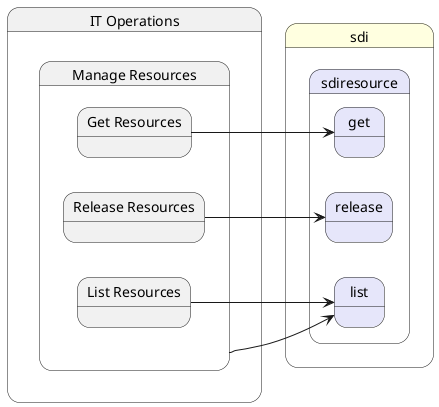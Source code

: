 @startuml
left to right direction



state "IT Operations" as ITOperations {
    state "Manage Resources" as ITOperationsManageResources {
    }
}
state "sdi" as sdi #lightyellow {
state "resource" as sdiresource #lightyellow {
state "list" as sdiresourcelist #lightyellow {
}
}
}

ITOperationsManageResources --> sdiresourcelist


    state "IT Operations" as ITOperations {
        state "Manage Resources" as ITOperationsManageResources {
            state "Get Resources" as ITOperationsManageResourcesGetResources {
            }
        }
    }
    state "sdiresource" as sdiresource #lavender {
state "get" as sdiresourceget #lavender {
}
}

    ITOperationsManageResourcesGetResources --> sdiresourceget
    
 
    state "IT Operations" as ITOperations {
        state "Manage Resources" as ITOperationsManageResources {
            state "List Resources" as ITOperationsManageResourcesListResources {
            }
        }
    }
    state "sdiresource" as sdiresource #lavender {
state "list" as sdiresourcelist #lavender {
}
}

    ITOperationsManageResourcesListResources --> sdiresourcelist
    
 
    state "IT Operations" as ITOperations {
        state "Manage Resources" as ITOperationsManageResources {
            state "Release Resources" as ITOperationsManageResourcesReleaseResources {
            }
        }
    }
    state "sdiresource" as sdiresource #lavender {
state "release" as sdiresourcerelease #lavender {
}
}

    ITOperationsManageResourcesReleaseResources --> sdiresourcerelease
    
 
 

@enduml
